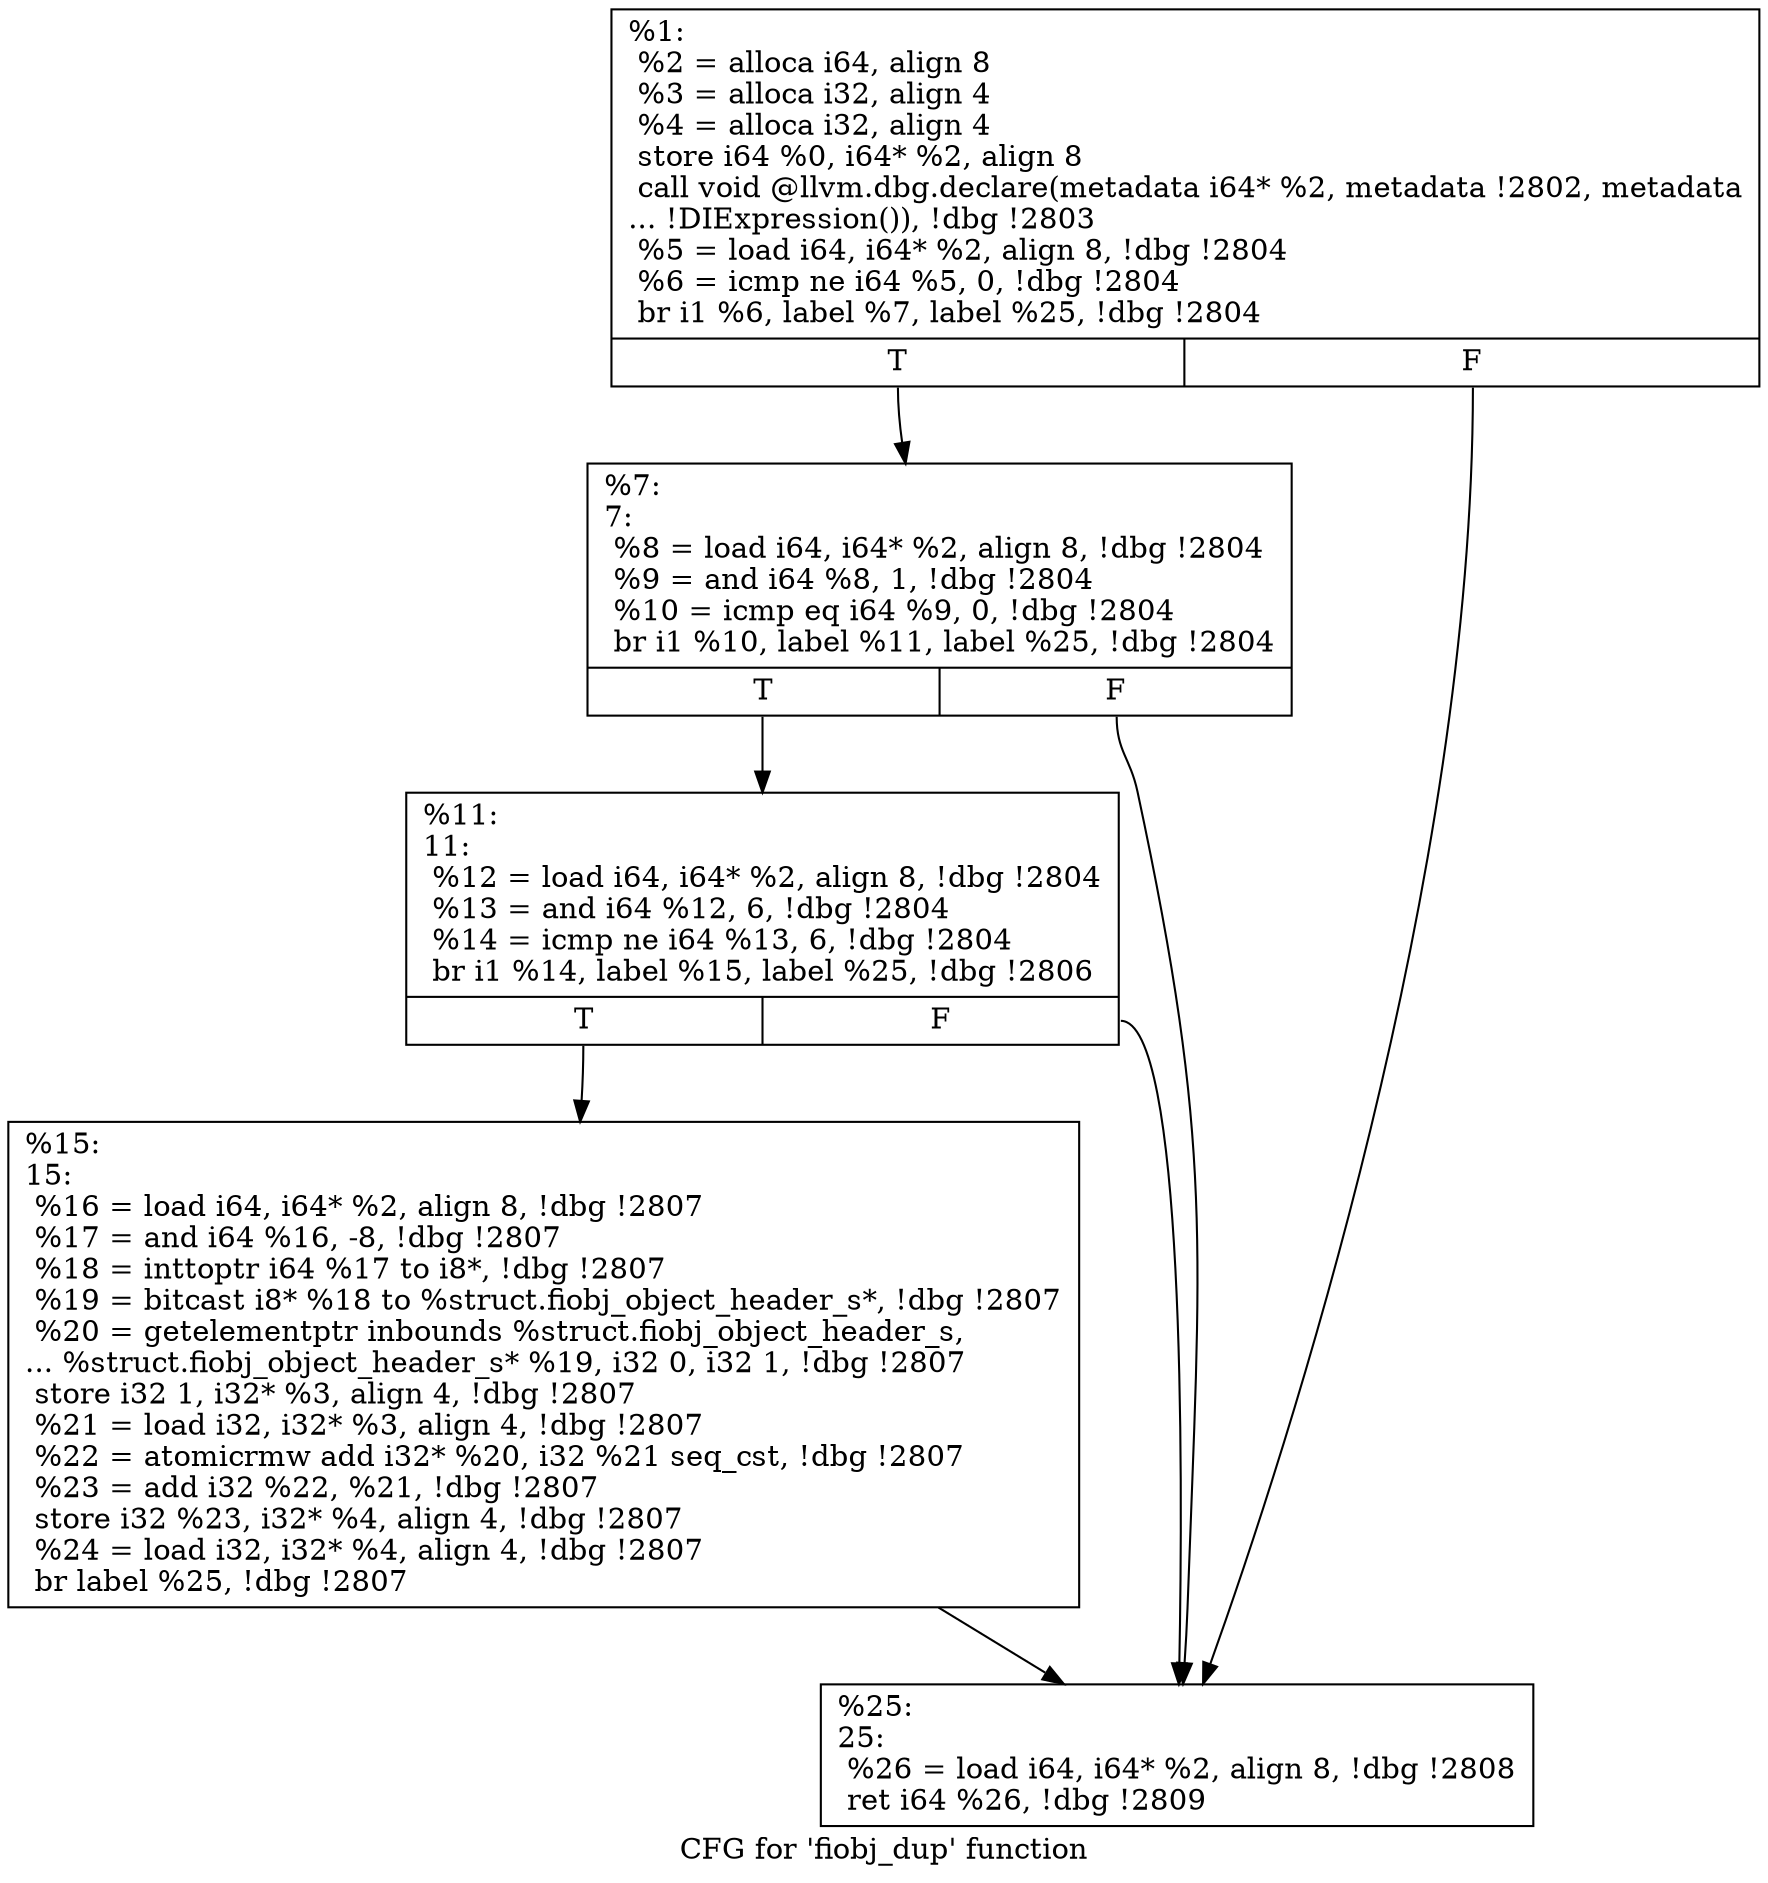 digraph "CFG for 'fiobj_dup' function" {
	label="CFG for 'fiobj_dup' function";

	Node0x556851da99a0 [shape=record,label="{%1:\l  %2 = alloca i64, align 8\l  %3 = alloca i32, align 4\l  %4 = alloca i32, align 4\l  store i64 %0, i64* %2, align 8\l  call void @llvm.dbg.declare(metadata i64* %2, metadata !2802, metadata\l... !DIExpression()), !dbg !2803\l  %5 = load i64, i64* %2, align 8, !dbg !2804\l  %6 = icmp ne i64 %5, 0, !dbg !2804\l  br i1 %6, label %7, label %25, !dbg !2804\l|{<s0>T|<s1>F}}"];
	Node0x556851da99a0:s0 -> Node0x556851daa640;
	Node0x556851da99a0:s1 -> Node0x556851daa730;
	Node0x556851daa640 [shape=record,label="{%7:\l7:                                                \l  %8 = load i64, i64* %2, align 8, !dbg !2804\l  %9 = and i64 %8, 1, !dbg !2804\l  %10 = icmp eq i64 %9, 0, !dbg !2804\l  br i1 %10, label %11, label %25, !dbg !2804\l|{<s0>T|<s1>F}}"];
	Node0x556851daa640:s0 -> Node0x556851daa690;
	Node0x556851daa640:s1 -> Node0x556851daa730;
	Node0x556851daa690 [shape=record,label="{%11:\l11:                                               \l  %12 = load i64, i64* %2, align 8, !dbg !2804\l  %13 = and i64 %12, 6, !dbg !2804\l  %14 = icmp ne i64 %13, 6, !dbg !2804\l  br i1 %14, label %15, label %25, !dbg !2806\l|{<s0>T|<s1>F}}"];
	Node0x556851daa690:s0 -> Node0x556851daa6e0;
	Node0x556851daa690:s1 -> Node0x556851daa730;
	Node0x556851daa6e0 [shape=record,label="{%15:\l15:                                               \l  %16 = load i64, i64* %2, align 8, !dbg !2807\l  %17 = and i64 %16, -8, !dbg !2807\l  %18 = inttoptr i64 %17 to i8*, !dbg !2807\l  %19 = bitcast i8* %18 to %struct.fiobj_object_header_s*, !dbg !2807\l  %20 = getelementptr inbounds %struct.fiobj_object_header_s,\l... %struct.fiobj_object_header_s* %19, i32 0, i32 1, !dbg !2807\l  store i32 1, i32* %3, align 4, !dbg !2807\l  %21 = load i32, i32* %3, align 4, !dbg !2807\l  %22 = atomicrmw add i32* %20, i32 %21 seq_cst, !dbg !2807\l  %23 = add i32 %22, %21, !dbg !2807\l  store i32 %23, i32* %4, align 4, !dbg !2807\l  %24 = load i32, i32* %4, align 4, !dbg !2807\l  br label %25, !dbg !2807\l}"];
	Node0x556851daa6e0 -> Node0x556851daa730;
	Node0x556851daa730 [shape=record,label="{%25:\l25:                                               \l  %26 = load i64, i64* %2, align 8, !dbg !2808\l  ret i64 %26, !dbg !2809\l}"];
}
